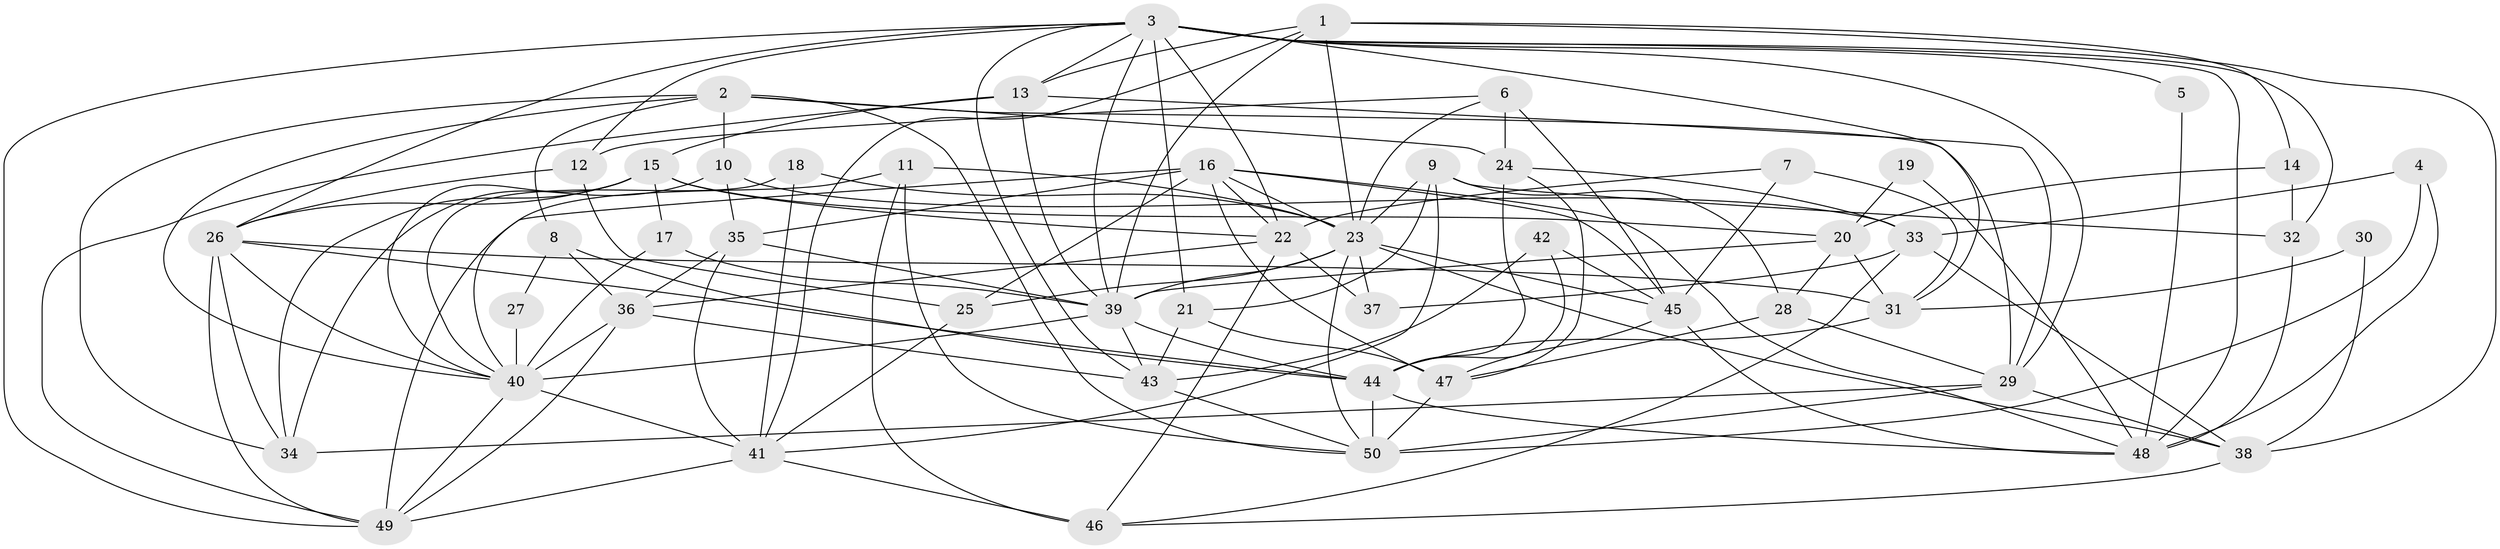 // original degree distribution, {2: 0.14, 3: 0.29, 5: 0.19, 4: 0.22, 7: 0.06, 6: 0.1}
// Generated by graph-tools (version 1.1) at 2025/26/03/09/25 03:26:19]
// undirected, 50 vertices, 140 edges
graph export_dot {
graph [start="1"]
  node [color=gray90,style=filled];
  1;
  2;
  3;
  4;
  5;
  6;
  7;
  8;
  9;
  10;
  11;
  12;
  13;
  14;
  15;
  16;
  17;
  18;
  19;
  20;
  21;
  22;
  23;
  24;
  25;
  26;
  27;
  28;
  29;
  30;
  31;
  32;
  33;
  34;
  35;
  36;
  37;
  38;
  39;
  40;
  41;
  42;
  43;
  44;
  45;
  46;
  47;
  48;
  49;
  50;
  1 -- 13 [weight=1.0];
  1 -- 14 [weight=1.0];
  1 -- 23 [weight=1.0];
  1 -- 38 [weight=1.0];
  1 -- 39 [weight=1.0];
  1 -- 41 [weight=1.0];
  2 -- 8 [weight=1.0];
  2 -- 10 [weight=1.0];
  2 -- 24 [weight=1.0];
  2 -- 29 [weight=1.0];
  2 -- 34 [weight=1.0];
  2 -- 40 [weight=1.0];
  2 -- 50 [weight=1.0];
  3 -- 5 [weight=1.0];
  3 -- 12 [weight=1.0];
  3 -- 13 [weight=1.0];
  3 -- 21 [weight=1.0];
  3 -- 22 [weight=1.0];
  3 -- 26 [weight=1.0];
  3 -- 29 [weight=1.0];
  3 -- 31 [weight=1.0];
  3 -- 32 [weight=1.0];
  3 -- 39 [weight=1.0];
  3 -- 43 [weight=1.0];
  3 -- 48 [weight=1.0];
  3 -- 49 [weight=1.0];
  4 -- 33 [weight=1.0];
  4 -- 48 [weight=1.0];
  4 -- 50 [weight=1.0];
  5 -- 48 [weight=1.0];
  6 -- 12 [weight=1.0];
  6 -- 23 [weight=1.0];
  6 -- 24 [weight=2.0];
  6 -- 45 [weight=1.0];
  7 -- 22 [weight=1.0];
  7 -- 31 [weight=1.0];
  7 -- 45 [weight=1.0];
  8 -- 27 [weight=1.0];
  8 -- 36 [weight=1.0];
  8 -- 44 [weight=1.0];
  9 -- 21 [weight=1.0];
  9 -- 23 [weight=1.0];
  9 -- 28 [weight=1.0];
  9 -- 32 [weight=1.0];
  9 -- 41 [weight=1.0];
  10 -- 33 [weight=1.0];
  10 -- 34 [weight=2.0];
  10 -- 35 [weight=1.0];
  11 -- 23 [weight=1.0];
  11 -- 40 [weight=1.0];
  11 -- 46 [weight=1.0];
  11 -- 50 [weight=1.0];
  12 -- 25 [weight=1.0];
  12 -- 26 [weight=1.0];
  13 -- 15 [weight=1.0];
  13 -- 29 [weight=1.0];
  13 -- 39 [weight=1.0];
  13 -- 49 [weight=1.0];
  14 -- 20 [weight=1.0];
  14 -- 32 [weight=1.0];
  15 -- 17 [weight=1.0];
  15 -- 20 [weight=1.0];
  15 -- 22 [weight=1.0];
  15 -- 26 [weight=1.0];
  15 -- 34 [weight=1.0];
  15 -- 40 [weight=1.0];
  16 -- 22 [weight=1.0];
  16 -- 23 [weight=1.0];
  16 -- 25 [weight=1.0];
  16 -- 35 [weight=1.0];
  16 -- 45 [weight=1.0];
  16 -- 47 [weight=1.0];
  16 -- 48 [weight=1.0];
  16 -- 49 [weight=1.0];
  17 -- 39 [weight=1.0];
  17 -- 40 [weight=1.0];
  18 -- 23 [weight=1.0];
  18 -- 40 [weight=1.0];
  18 -- 41 [weight=1.0];
  19 -- 20 [weight=1.0];
  19 -- 48 [weight=1.0];
  20 -- 28 [weight=1.0];
  20 -- 31 [weight=2.0];
  20 -- 39 [weight=1.0];
  21 -- 43 [weight=1.0];
  21 -- 47 [weight=1.0];
  22 -- 36 [weight=1.0];
  22 -- 37 [weight=1.0];
  22 -- 46 [weight=1.0];
  23 -- 25 [weight=1.0];
  23 -- 37 [weight=1.0];
  23 -- 38 [weight=1.0];
  23 -- 39 [weight=1.0];
  23 -- 45 [weight=1.0];
  23 -- 50 [weight=1.0];
  24 -- 33 [weight=1.0];
  24 -- 44 [weight=1.0];
  24 -- 47 [weight=1.0];
  25 -- 41 [weight=1.0];
  26 -- 31 [weight=1.0];
  26 -- 34 [weight=1.0];
  26 -- 40 [weight=1.0];
  26 -- 44 [weight=1.0];
  26 -- 49 [weight=1.0];
  27 -- 40 [weight=2.0];
  28 -- 29 [weight=1.0];
  28 -- 47 [weight=1.0];
  29 -- 34 [weight=1.0];
  29 -- 38 [weight=1.0];
  29 -- 50 [weight=1.0];
  30 -- 31 [weight=1.0];
  30 -- 38 [weight=1.0];
  31 -- 44 [weight=2.0];
  32 -- 48 [weight=1.0];
  33 -- 37 [weight=1.0];
  33 -- 38 [weight=1.0];
  33 -- 46 [weight=1.0];
  35 -- 36 [weight=1.0];
  35 -- 39 [weight=1.0];
  35 -- 41 [weight=1.0];
  36 -- 40 [weight=1.0];
  36 -- 43 [weight=1.0];
  36 -- 49 [weight=1.0];
  38 -- 46 [weight=1.0];
  39 -- 40 [weight=1.0];
  39 -- 43 [weight=1.0];
  39 -- 44 [weight=2.0];
  40 -- 41 [weight=2.0];
  40 -- 49 [weight=1.0];
  41 -- 46 [weight=2.0];
  41 -- 49 [weight=1.0];
  42 -- 43 [weight=1.0];
  42 -- 44 [weight=1.0];
  42 -- 45 [weight=2.0];
  43 -- 50 [weight=1.0];
  44 -- 48 [weight=1.0];
  44 -- 50 [weight=1.0];
  45 -- 47 [weight=1.0];
  45 -- 48 [weight=1.0];
  47 -- 50 [weight=1.0];
}
